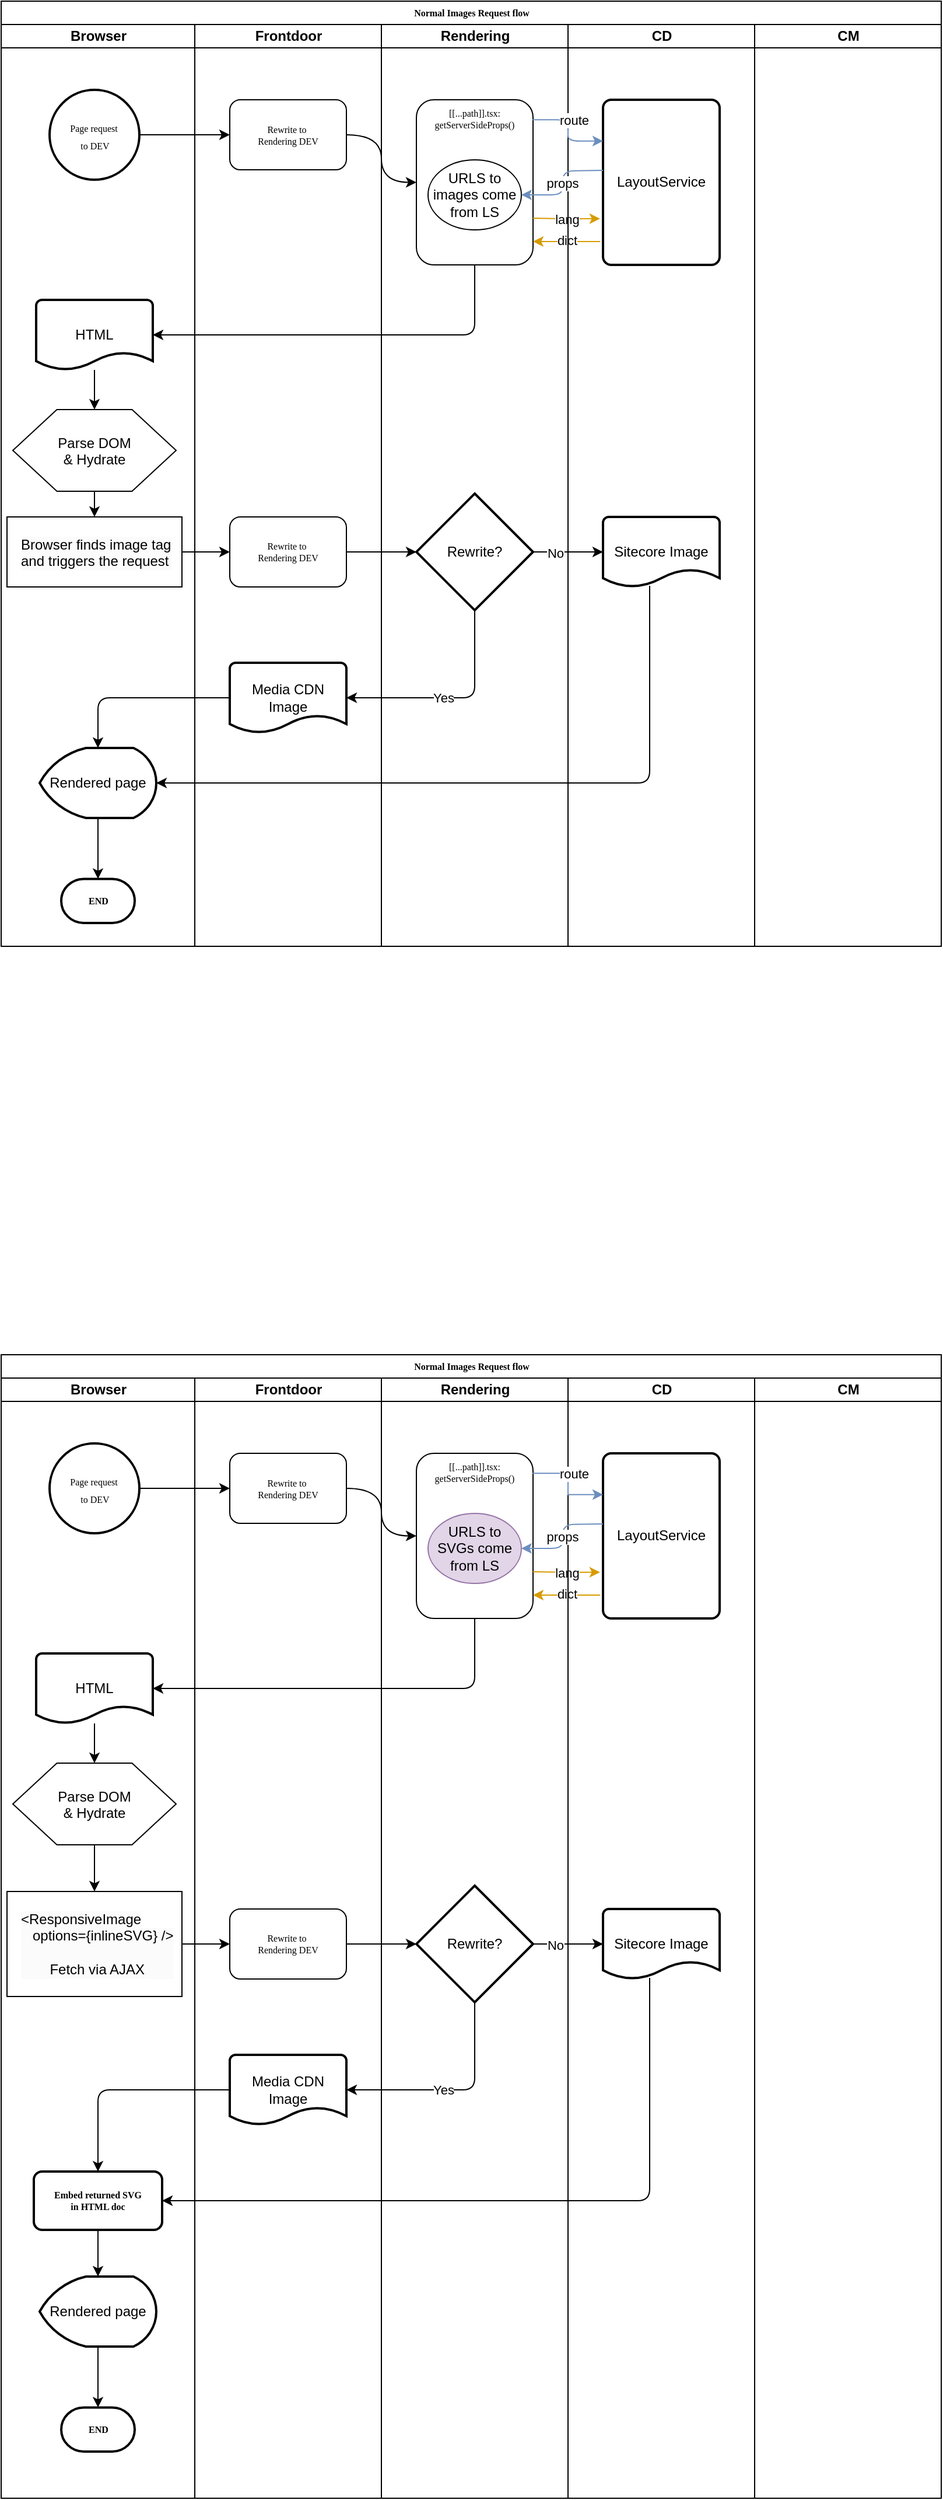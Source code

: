 <mxfile version="24.7.14">
  <diagram name="Page-1" id="74e2e168-ea6b-b213-b513-2b3c1d86103e">
    <mxGraphModel dx="1196" dy="950" grid="1" gridSize="10" guides="1" tooltips="1" connect="1" arrows="1" fold="1" page="1" pageScale="1" pageWidth="827" pageHeight="1169" background="none" math="0" shadow="0">
      <root>
        <mxCell id="0" />
        <mxCell id="1" parent="0" />
        <mxCell id="77e6c97f196da883-1" value="Normal Images Request flow" style="swimlane;html=1;childLayout=stackLayout;startSize=20;rounded=0;shadow=0;labelBackgroundColor=none;strokeWidth=1;fontFamily=Verdana;fontSize=8;align=center;" parent="1" vertex="1">
          <mxGeometry x="11" y="20" width="806" height="810" as="geometry" />
        </mxCell>
        <mxCell id="77e6c97f196da883-2" value="Browser" style="swimlane;html=1;startSize=20;" parent="77e6c97f196da883-1" vertex="1">
          <mxGeometry y="20" width="166" height="790" as="geometry" />
        </mxCell>
        <mxCell id="gTiBbDLUTEHt-P025S_j-1" value="&lt;span style=&quot;font-family: Verdana; font-size: 8px;&quot;&gt;Page request&amp;nbsp;&lt;/span&gt;&lt;div&gt;&lt;span style=&quot;font-family: Verdana; font-size: 8px;&quot;&gt;to DEV&lt;/span&gt;&lt;/div&gt;" style="strokeWidth=2;html=1;shape=mxgraph.flowchart.start_2;whiteSpace=wrap;" parent="77e6c97f196da883-2" vertex="1">
          <mxGeometry x="41.5" y="56" width="77" height="77" as="geometry" />
        </mxCell>
        <mxCell id="gTiBbDLUTEHt-P025S_j-102" style="edgeStyle=orthogonalEdgeStyle;rounded=0;orthogonalLoop=1;jettySize=auto;html=1;entryX=0.5;entryY=0;entryDx=0;entryDy=0;fontFamily=Helvetica;fontSize=12;fontColor=default;" parent="77e6c97f196da883-2" source="gTiBbDLUTEHt-P025S_j-18" target="gTiBbDLUTEHt-P025S_j-90" edge="1">
          <mxGeometry relative="1" as="geometry" />
        </mxCell>
        <mxCell id="gTiBbDLUTEHt-P025S_j-18" value="HTML" style="strokeWidth=2;html=1;shape=mxgraph.flowchart.document2;whiteSpace=wrap;size=0.25;" parent="77e6c97f196da883-2" vertex="1">
          <mxGeometry x="30" y="236" width="100" height="60" as="geometry" />
        </mxCell>
        <mxCell id="gTiBbDLUTEHt-P025S_j-96" value="" style="group" parent="77e6c97f196da883-2" vertex="1" connectable="0">
          <mxGeometry x="11" y="330" width="140" height="70" as="geometry" />
        </mxCell>
        <mxCell id="gTiBbDLUTEHt-P025S_j-90" value="" style="verticalLabelPosition=bottom;verticalAlign=top;html=1;shape=hexagon;perimeter=hexagonPerimeter2;arcSize=6;size=0.27;pointerEvents=0;align=center;fontFamily=Helvetica;fontSize=12;fontColor=default;fillColor=none;gradientColor=none;" parent="gTiBbDLUTEHt-P025S_j-96" vertex="1">
          <mxGeometry x="-1" width="140" height="70" as="geometry" />
        </mxCell>
        <mxCell id="gTiBbDLUTEHt-P025S_j-95" value="&lt;div&gt;&lt;span style=&quot;background-color: initial;&quot;&gt;Parse DOM&lt;/span&gt;&lt;br&gt;&lt;/div&gt;&lt;div&gt;&amp;amp; Hydrate&lt;/div&gt;" style="whiteSpace=wrap;html=1;pointerEvents=0;align=center;verticalAlign=top;fontFamily=Helvetica;fontSize=12;fontColor=default;fillColor=none;gradientColor=none;strokeColor=none;" parent="gTiBbDLUTEHt-P025S_j-96" vertex="1">
          <mxGeometry x="29" y="15" width="80" height="40" as="geometry" />
        </mxCell>
        <mxCell id="gTiBbDLUTEHt-P025S_j-99" value="" style="edgeStyle=orthogonalEdgeStyle;rounded=0;orthogonalLoop=1;jettySize=auto;html=1;fontFamily=Helvetica;fontSize=12;fontColor=default;" parent="77e6c97f196da883-2" source="gTiBbDLUTEHt-P025S_j-90" target="gTiBbDLUTEHt-P025S_j-98" edge="1">
          <mxGeometry relative="1" as="geometry" />
        </mxCell>
        <mxCell id="gTiBbDLUTEHt-P025S_j-101" value="" style="group;rounded=1;" parent="77e6c97f196da883-2" vertex="1" connectable="0">
          <mxGeometry x="6" y="422" width="150" height="60" as="geometry" />
        </mxCell>
        <mxCell id="gTiBbDLUTEHt-P025S_j-98" value="" style="whiteSpace=wrap;html=1;verticalAlign=top;fillColor=none;arcSize=6;pointerEvents=0;gradientColor=none;" parent="gTiBbDLUTEHt-P025S_j-101" vertex="1">
          <mxGeometry x="-1" width="150" height="60" as="geometry" />
        </mxCell>
        <mxCell id="gTiBbDLUTEHt-P025S_j-100" value="&lt;span style=&quot;color: rgb(0, 0, 0); font-family: Helvetica; font-size: 12px; font-style: normal; font-variant-ligatures: normal; font-variant-caps: normal; font-weight: 400; letter-spacing: normal; orphans: 2; text-align: left; text-indent: 0px; text-transform: none; widows: 2; word-spacing: 0px; -webkit-text-stroke-width: 0px; white-space: nowrap; background-color: rgb(251, 251, 251); text-decoration-thickness: initial; text-decoration-style: initial; text-decoration-color: initial; display: inline !important; float: none;&quot;&gt;Browser finds image tag&lt;/span&gt;&lt;div style=&quot;forced-color-adjust: none; color: rgb(0, 0, 0); font-family: Helvetica; font-size: 12px; font-style: normal; font-variant-ligatures: normal; font-variant-caps: normal; font-weight: 400; letter-spacing: normal; orphans: 2; text-align: left; text-indent: 0px; text-transform: none; widows: 2; word-spacing: 0px; -webkit-text-stroke-width: 0px; white-space: nowrap; background-color: rgb(251, 251, 251); text-decoration-thickness: initial; text-decoration-style: initial; text-decoration-color: initial;&quot;&gt;and triggers the request&lt;/div&gt;" style="text;whiteSpace=wrap;html=1;fontFamily=Helvetica;fontSize=12;fontColor=default;" parent="gTiBbDLUTEHt-P025S_j-101" vertex="1">
          <mxGeometry x="9" y="10" width="130" height="40" as="geometry" />
        </mxCell>
        <mxCell id="gTiBbDLUTEHt-P025S_j-105" value="Rendered page" style="strokeWidth=2;html=1;shape=mxgraph.flowchart.display;whiteSpace=wrap;pointerEvents=0;align=center;verticalAlign=middle;fontFamily=Helvetica;fontSize=12;fontColor=default;fillColor=none;gradientColor=none;" parent="77e6c97f196da883-2" vertex="1">
          <mxGeometry x="33" y="620" width="100" height="60" as="geometry" />
        </mxCell>
        <mxCell id="gTiBbDLUTEHt-P025S_j-112" value="END" style="strokeWidth=2;html=1;shape=mxgraph.flowchart.terminator;whiteSpace=wrap;rounded=1;shadow=0;align=center;verticalAlign=middle;fontFamily=Verdana;fontSize=8;fontColor=default;fontStyle=1;labelBackgroundColor=none;fillColor=default;" parent="77e6c97f196da883-2" vertex="1">
          <mxGeometry x="51.5" y="732.2" width="63" height="37.8" as="geometry" />
        </mxCell>
        <mxCell id="gTiBbDLUTEHt-P025S_j-113" style="edgeStyle=orthogonalEdgeStyle;rounded=1;orthogonalLoop=1;jettySize=auto;html=1;exitX=0.5;exitY=1;exitDx=0;exitDy=0;exitPerimeter=0;entryX=0.5;entryY=0;entryDx=0;entryDy=0;entryPerimeter=0;fontFamily=Verdana;fontSize=8;fontColor=default;fontStyle=1;labelBackgroundColor=none;" parent="77e6c97f196da883-2" source="gTiBbDLUTEHt-P025S_j-105" target="gTiBbDLUTEHt-P025S_j-112" edge="1">
          <mxGeometry relative="1" as="geometry" />
        </mxCell>
        <mxCell id="77e6c97f196da883-3" value="Frontdoor" style="swimlane;html=1;startSize=20;" parent="77e6c97f196da883-1" vertex="1">
          <mxGeometry x="166" y="20" width="160" height="790" as="geometry" />
        </mxCell>
        <mxCell id="77e6c97f196da883-11" value="Rewrite to&amp;nbsp;&lt;div&gt;Rendering DEV&lt;/div&gt;" style="rounded=1;whiteSpace=wrap;html=1;shadow=0;labelBackgroundColor=none;strokeWidth=1;fontFamily=Verdana;fontSize=8;align=center;" parent="77e6c97f196da883-3" vertex="1">
          <mxGeometry x="30" y="64.5" width="100" height="60" as="geometry" />
        </mxCell>
        <mxCell id="gTiBbDLUTEHt-P025S_j-32" value="Rewrite to&amp;nbsp;&lt;div&gt;Rendering DEV&lt;/div&gt;" style="rounded=1;whiteSpace=wrap;html=1;shadow=0;labelBackgroundColor=none;strokeWidth=1;fontFamily=Verdana;fontSize=8;align=center;" parent="77e6c97f196da883-3" vertex="1">
          <mxGeometry x="30" y="422" width="100" height="60" as="geometry" />
        </mxCell>
        <mxCell id="gTiBbDLUTEHt-P025S_j-37" value="Media CDN Image" style="strokeWidth=2;html=1;shape=mxgraph.flowchart.document2;whiteSpace=wrap;size=0.25;" parent="77e6c97f196da883-3" vertex="1">
          <mxGeometry x="30" y="547" width="100" height="60" as="geometry" />
        </mxCell>
        <mxCell id="77e6c97f196da883-4" value="Rendering" style="swimlane;html=1;startSize=20;" parent="77e6c97f196da883-1" vertex="1">
          <mxGeometry x="326" y="20" width="160" height="790" as="geometry" />
        </mxCell>
        <mxCell id="77e6c97f196da883-12" value="[[...path]].tsx:&lt;div&gt;getServerSideProps()&lt;/div&gt;" style="rounded=1;whiteSpace=wrap;html=1;shadow=0;labelBackgroundColor=none;strokeWidth=1;fontFamily=Verdana;fontSize=8;align=center;verticalAlign=top;" parent="77e6c97f196da883-4" vertex="1">
          <mxGeometry x="30" y="64.5" width="100" height="141.5" as="geometry" />
        </mxCell>
        <mxCell id="gTiBbDLUTEHt-P025S_j-23" value="URLS to images come from LS" style="ellipse;whiteSpace=wrap;html=1;align=center;newEdgeStyle={&quot;edgeStyle&quot;:&quot;entityRelationEdgeStyle&quot;,&quot;startArrow&quot;:&quot;none&quot;,&quot;endArrow&quot;:&quot;none&quot;,&quot;segment&quot;:10,&quot;curved&quot;:1,&quot;sourcePerimeterSpacing&quot;:0,&quot;targetPerimeterSpacing&quot;:0};treeFolding=1;treeMoving=1;" parent="77e6c97f196da883-4" vertex="1">
          <mxGeometry x="40" y="116" width="80" height="60" as="geometry" />
        </mxCell>
        <mxCell id="gTiBbDLUTEHt-P025S_j-12" style="edgeStyle=orthogonalEdgeStyle;rounded=0;orthogonalLoop=1;jettySize=auto;html=1;entryX=-0.026;entryY=0.503;entryDx=0;entryDy=0;entryPerimeter=0;fillColor=#ffe6cc;strokeColor=#d79b00;" parent="77e6c97f196da883-4" edge="1">
          <mxGeometry relative="1" as="geometry">
            <mxPoint x="130" y="166" as="sourcePoint" />
            <mxPoint x="187.4" y="166.365" as="targetPoint" />
          </mxGeometry>
        </mxCell>
        <mxCell id="gTiBbDLUTEHt-P025S_j-14" value="lang" style="edgeLabel;html=1;align=center;verticalAlign=middle;resizable=0;points=[];" parent="gTiBbDLUTEHt-P025S_j-12" vertex="1" connectable="0">
          <mxGeometry x="0.002" relative="1" as="geometry">
            <mxPoint as="offset" />
          </mxGeometry>
        </mxCell>
        <mxCell id="gTiBbDLUTEHt-P025S_j-13" style="edgeStyle=orthogonalEdgeStyle;rounded=0;orthogonalLoop=1;jettySize=auto;html=1;exitX=0;exitY=0.75;exitDx=0;exitDy=0;entryX=1.024;entryY=0.75;entryDx=0;entryDy=0;entryPerimeter=0;fillColor=#ffe6cc;strokeColor=#d79b00;" parent="77e6c97f196da883-4" edge="1">
          <mxGeometry relative="1" as="geometry">
            <mxPoint x="187.6" y="185.995" as="sourcePoint" />
            <mxPoint x="130" y="185.995" as="targetPoint" />
          </mxGeometry>
        </mxCell>
        <mxCell id="gTiBbDLUTEHt-P025S_j-15" value="dict" style="edgeLabel;html=1;align=center;verticalAlign=middle;resizable=0;points=[];" parent="gTiBbDLUTEHt-P025S_j-13" vertex="1" connectable="0">
          <mxGeometry x="-0.005" y="-1" relative="1" as="geometry">
            <mxPoint as="offset" />
          </mxGeometry>
        </mxCell>
        <mxCell id="gTiBbDLUTEHt-P025S_j-35" value="Rewrite?" style="strokeWidth=2;html=1;shape=mxgraph.flowchart.decision;whiteSpace=wrap;" parent="77e6c97f196da883-4" vertex="1">
          <mxGeometry x="30" y="402" width="100" height="100" as="geometry" />
        </mxCell>
        <mxCell id="77e6c97f196da883-5" value="CD" style="swimlane;html=1;startSize=20;" parent="77e6c97f196da883-1" vertex="1">
          <mxGeometry x="486" y="20" width="160" height="790" as="geometry" />
        </mxCell>
        <mxCell id="gTiBbDLUTEHt-P025S_j-5" value="LayoutService" style="rounded=1;whiteSpace=wrap;html=1;absoluteArcSize=1;arcSize=14;strokeWidth=2;" parent="77e6c97f196da883-5" vertex="1">
          <mxGeometry x="30" y="64.5" width="100" height="141.5" as="geometry" />
        </mxCell>
        <mxCell id="gTiBbDLUTEHt-P025S_j-10" style="edgeStyle=orthogonalEdgeStyle;rounded=1;orthogonalLoop=1;jettySize=auto;html=1;exitX=0;exitY=0.37;exitDx=0;exitDy=0;entryX=1;entryY=0.5;entryDx=0;entryDy=0;exitPerimeter=0;fillColor=#dae8fc;strokeColor=#6c8ebf;fontColor=#6C8EBF;curved=0;" parent="77e6c97f196da883-5" target="gTiBbDLUTEHt-P025S_j-23" edge="1">
          <mxGeometry relative="1" as="geometry">
            <mxPoint x="30" y="124.965" as="sourcePoint" />
            <mxPoint x="-30.5" y="125.532" as="targetPoint" />
          </mxGeometry>
        </mxCell>
        <mxCell id="gTiBbDLUTEHt-P025S_j-11" value="props" style="edgeLabel;html=1;align=center;verticalAlign=middle;resizable=0;points=[];" parent="gTiBbDLUTEHt-P025S_j-10" vertex="1" connectable="0">
          <mxGeometry x="-0.007" relative="1" as="geometry">
            <mxPoint as="offset" />
          </mxGeometry>
        </mxCell>
        <mxCell id="gTiBbDLUTEHt-P025S_j-40" value="Sitecore Image" style="strokeWidth=2;html=1;shape=mxgraph.flowchart.document2;whiteSpace=wrap;size=0.25;" parent="77e6c97f196da883-5" vertex="1">
          <mxGeometry x="30" y="422" width="100" height="60" as="geometry" />
        </mxCell>
        <mxCell id="77e6c97f196da883-6" value="CM" style="swimlane;html=1;startSize=20;" parent="77e6c97f196da883-1" vertex="1">
          <mxGeometry x="646" y="20" width="160" height="790" as="geometry" />
        </mxCell>
        <mxCell id="gTiBbDLUTEHt-P025S_j-2" style="edgeStyle=orthogonalEdgeStyle;rounded=0;orthogonalLoop=1;jettySize=auto;html=1;entryX=0;entryY=0.5;entryDx=0;entryDy=0;" parent="77e6c97f196da883-1" source="gTiBbDLUTEHt-P025S_j-1" target="77e6c97f196da883-11" edge="1">
          <mxGeometry relative="1" as="geometry" />
        </mxCell>
        <mxCell id="gTiBbDLUTEHt-P025S_j-6" style="edgeStyle=orthogonalEdgeStyle;rounded=0;orthogonalLoop=1;jettySize=auto;html=1;entryX=0;entryY=0.5;entryDx=0;entryDy=0;curved=1;" parent="77e6c97f196da883-1" source="77e6c97f196da883-11" target="77e6c97f196da883-12" edge="1">
          <mxGeometry relative="1" as="geometry" />
        </mxCell>
        <mxCell id="gTiBbDLUTEHt-P025S_j-7" style="edgeStyle=orthogonalEdgeStyle;rounded=1;orthogonalLoop=1;jettySize=auto;html=1;entryX=0;entryY=0.25;entryDx=0;entryDy=0;exitX=0.997;exitY=0.121;exitDx=0;exitDy=0;fillColor=#dae8fc;strokeColor=#6c8ebf;exitPerimeter=0;curved=0;" parent="77e6c97f196da883-1" source="77e6c97f196da883-12" target="gTiBbDLUTEHt-P025S_j-5" edge="1">
          <mxGeometry relative="1" as="geometry" />
        </mxCell>
        <mxCell id="gTiBbDLUTEHt-P025S_j-9" value="route" style="edgeLabel;html=1;align=center;verticalAlign=middle;resizable=0;points=[];" parent="gTiBbDLUTEHt-P025S_j-7" vertex="1" connectable="0">
          <mxGeometry x="-0.351" y="-1" relative="1" as="geometry">
            <mxPoint x="10" y="-1" as="offset" />
          </mxGeometry>
        </mxCell>
        <mxCell id="gTiBbDLUTEHt-P025S_j-25" style="edgeStyle=orthogonalEdgeStyle;rounded=1;orthogonalLoop=1;jettySize=auto;html=1;entryX=1;entryY=0.5;entryDx=0;entryDy=0;entryPerimeter=0;exitX=0.5;exitY=1;exitDx=0;exitDy=0;curved=0;" parent="77e6c97f196da883-1" source="77e6c97f196da883-12" target="gTiBbDLUTEHt-P025S_j-18" edge="1">
          <mxGeometry relative="1" as="geometry" />
        </mxCell>
        <mxCell id="gTiBbDLUTEHt-P025S_j-36" style="edgeStyle=orthogonalEdgeStyle;rounded=0;orthogonalLoop=1;jettySize=auto;html=1;entryX=0;entryY=0.5;entryDx=0;entryDy=0;entryPerimeter=0;" parent="77e6c97f196da883-1" source="gTiBbDLUTEHt-P025S_j-32" target="gTiBbDLUTEHt-P025S_j-35" edge="1">
          <mxGeometry relative="1" as="geometry" />
        </mxCell>
        <mxCell id="gTiBbDLUTEHt-P025S_j-38" style="edgeStyle=orthogonalEdgeStyle;rounded=1;orthogonalLoop=1;jettySize=auto;html=1;entryX=1;entryY=0.5;entryDx=0;entryDy=0;entryPerimeter=0;exitX=0.5;exitY=1;exitDx=0;exitDy=0;exitPerimeter=0;curved=0;" parent="77e6c97f196da883-1" source="gTiBbDLUTEHt-P025S_j-35" target="gTiBbDLUTEHt-P025S_j-37" edge="1">
          <mxGeometry relative="1" as="geometry" />
        </mxCell>
        <mxCell id="gTiBbDLUTEHt-P025S_j-45" value="Yes" style="edgeLabel;html=1;align=center;verticalAlign=middle;resizable=0;points=[];" parent="gTiBbDLUTEHt-P025S_j-38" vertex="1" connectable="0">
          <mxGeometry x="-0.124" relative="1" as="geometry">
            <mxPoint x="-21" as="offset" />
          </mxGeometry>
        </mxCell>
        <mxCell id="gTiBbDLUTEHt-P025S_j-43" style="edgeStyle=orthogonalEdgeStyle;rounded=0;orthogonalLoop=1;jettySize=auto;html=1;entryX=0;entryY=0.5;entryDx=0;entryDy=0;entryPerimeter=0;" parent="77e6c97f196da883-1" source="gTiBbDLUTEHt-P025S_j-35" target="gTiBbDLUTEHt-P025S_j-40" edge="1">
          <mxGeometry relative="1" as="geometry" />
        </mxCell>
        <mxCell id="gTiBbDLUTEHt-P025S_j-46" value="No" style="edgeLabel;html=1;align=center;verticalAlign=middle;resizable=0;points=[];" parent="gTiBbDLUTEHt-P025S_j-43" vertex="1" connectable="0">
          <mxGeometry x="-0.367" y="-1" relative="1" as="geometry">
            <mxPoint as="offset" />
          </mxGeometry>
        </mxCell>
        <mxCell id="gTiBbDLUTEHt-P025S_j-104" style="edgeStyle=orthogonalEdgeStyle;rounded=0;orthogonalLoop=1;jettySize=auto;html=1;exitX=1;exitY=0.5;exitDx=0;exitDy=0;entryX=0;entryY=0.5;entryDx=0;entryDy=0;fontFamily=Helvetica;fontSize=12;fontColor=default;" parent="77e6c97f196da883-1" source="gTiBbDLUTEHt-P025S_j-98" target="gTiBbDLUTEHt-P025S_j-32" edge="1">
          <mxGeometry relative="1" as="geometry" />
        </mxCell>
        <mxCell id="gTiBbDLUTEHt-P025S_j-106" style="edgeStyle=orthogonalEdgeStyle;rounded=1;orthogonalLoop=1;jettySize=auto;html=1;entryX=0.5;entryY=0;entryDx=0;entryDy=0;entryPerimeter=0;fontFamily=Helvetica;fontSize=12;fontColor=default;curved=0;" parent="77e6c97f196da883-1" source="gTiBbDLUTEHt-P025S_j-37" target="gTiBbDLUTEHt-P025S_j-105" edge="1">
          <mxGeometry relative="1" as="geometry" />
        </mxCell>
        <mxCell id="gTiBbDLUTEHt-P025S_j-107" style="edgeStyle=orthogonalEdgeStyle;rounded=1;orthogonalLoop=1;jettySize=auto;html=1;entryX=1;entryY=0.5;entryDx=0;entryDy=0;entryPerimeter=0;fontFamily=Helvetica;fontSize=12;fontColor=default;exitX=0.4;exitY=0.983;exitDx=0;exitDy=0;exitPerimeter=0;curved=0;" parent="77e6c97f196da883-1" source="gTiBbDLUTEHt-P025S_j-40" target="gTiBbDLUTEHt-P025S_j-105" edge="1">
          <mxGeometry relative="1" as="geometry" />
        </mxCell>
        <mxCell id="gTiBbDLUTEHt-P025S_j-160" value="Normal Images Request flow" style="swimlane;html=1;childLayout=stackLayout;startSize=20;rounded=0;shadow=0;labelBackgroundColor=none;strokeWidth=1;fontFamily=Verdana;fontSize=8;align=center;" parent="1" vertex="1">
          <mxGeometry x="11" y="1180" width="806" height="980" as="geometry" />
        </mxCell>
        <mxCell id="gTiBbDLUTEHt-P025S_j-161" value="Browser" style="swimlane;html=1;startSize=20;" parent="gTiBbDLUTEHt-P025S_j-160" vertex="1">
          <mxGeometry y="20" width="166" height="960" as="geometry" />
        </mxCell>
        <mxCell id="gTiBbDLUTEHt-P025S_j-162" value="&lt;span style=&quot;font-family: Verdana; font-size: 8px;&quot;&gt;Page request&amp;nbsp;&lt;/span&gt;&lt;div&gt;&lt;span style=&quot;font-family: Verdana; font-size: 8px;&quot;&gt;to DEV&lt;/span&gt;&lt;/div&gt;" style="strokeWidth=2;html=1;shape=mxgraph.flowchart.start_2;whiteSpace=wrap;" parent="gTiBbDLUTEHt-P025S_j-161" vertex="1">
          <mxGeometry x="41.5" y="56" width="77" height="77" as="geometry" />
        </mxCell>
        <mxCell id="gTiBbDLUTEHt-P025S_j-163" style="edgeStyle=orthogonalEdgeStyle;rounded=0;orthogonalLoop=1;jettySize=auto;html=1;entryX=0.5;entryY=0;entryDx=0;entryDy=0;fontFamily=Helvetica;fontSize=12;fontColor=default;" parent="gTiBbDLUTEHt-P025S_j-161" source="gTiBbDLUTEHt-P025S_j-164" target="gTiBbDLUTEHt-P025S_j-166" edge="1">
          <mxGeometry relative="1" as="geometry" />
        </mxCell>
        <mxCell id="gTiBbDLUTEHt-P025S_j-164" value="HTML" style="strokeWidth=2;html=1;shape=mxgraph.flowchart.document2;whiteSpace=wrap;size=0.25;" parent="gTiBbDLUTEHt-P025S_j-161" vertex="1">
          <mxGeometry x="30" y="236" width="100" height="60" as="geometry" />
        </mxCell>
        <mxCell id="gTiBbDLUTEHt-P025S_j-165" value="" style="group" parent="gTiBbDLUTEHt-P025S_j-161" vertex="1" connectable="0">
          <mxGeometry x="11" y="330" width="140" height="70" as="geometry" />
        </mxCell>
        <mxCell id="gTiBbDLUTEHt-P025S_j-166" value="" style="verticalLabelPosition=bottom;verticalAlign=top;html=1;shape=hexagon;perimeter=hexagonPerimeter2;arcSize=6;size=0.27;pointerEvents=0;align=center;fontFamily=Helvetica;fontSize=12;fontColor=default;fillColor=none;gradientColor=none;" parent="gTiBbDLUTEHt-P025S_j-165" vertex="1">
          <mxGeometry x="-1" width="140" height="70" as="geometry" />
        </mxCell>
        <mxCell id="gTiBbDLUTEHt-P025S_j-167" value="&lt;div&gt;&lt;span style=&quot;background-color: initial;&quot;&gt;Parse DOM&lt;/span&gt;&lt;br&gt;&lt;/div&gt;&lt;div&gt;&amp;amp; Hydrate&lt;/div&gt;" style="whiteSpace=wrap;html=1;pointerEvents=0;align=center;verticalAlign=top;fontFamily=Helvetica;fontSize=12;fontColor=default;fillColor=none;gradientColor=none;strokeColor=none;" parent="gTiBbDLUTEHt-P025S_j-165" vertex="1">
          <mxGeometry x="29" y="15" width="80" height="40" as="geometry" />
        </mxCell>
        <mxCell id="gTiBbDLUTEHt-P025S_j-169" value="" style="group;rounded=1;" parent="gTiBbDLUTEHt-P025S_j-161" vertex="1" connectable="0">
          <mxGeometry x="6" y="440" width="150" height="90" as="geometry" />
        </mxCell>
        <mxCell id="gTiBbDLUTEHt-P025S_j-170" value="" style="whiteSpace=wrap;html=1;verticalAlign=top;fillColor=none;arcSize=6;pointerEvents=0;gradientColor=none;" parent="gTiBbDLUTEHt-P025S_j-169" vertex="1">
          <mxGeometry x="-1" width="150" height="90" as="geometry" />
        </mxCell>
        <mxCell id="gTiBbDLUTEHt-P025S_j-171" value="&lt;span style=&quot;color: rgb(0, 0, 0); font-family: Helvetica; font-size: 12px; font-style: normal; font-variant-ligatures: normal; font-variant-caps: normal; font-weight: 400; letter-spacing: normal; orphans: 2; text-align: left; text-indent: 0px; text-transform: none; widows: 2; word-spacing: 0px; -webkit-text-stroke-width: 0px; white-space: nowrap; background-color: rgb(251, 251, 251); text-decoration-thickness: initial; text-decoration-style: initial; text-decoration-color: initial; display: inline !important; float: none;&quot;&gt;&amp;lt;ResponsiveImage&lt;/span&gt;&lt;div style=&quot;forced-color-adjust: none; color: rgb(0, 0, 0); font-family: Helvetica; font-size: 12px; font-style: normal; font-variant-ligatures: normal; font-variant-caps: normal; font-weight: 400; letter-spacing: normal; orphans: 2; text-align: left; text-indent: 0px; text-transform: none; widows: 2; word-spacing: 0px; -webkit-text-stroke-width: 0px; white-space: nowrap; background-color: rgb(251, 251, 251); text-decoration-thickness: initial; text-decoration-style: initial; text-decoration-color: initial;&quot;&gt;&amp;nbsp; &amp;nbsp;options={inlineSVG} /&amp;gt;&lt;/div&gt;&lt;div style=&quot;forced-color-adjust: none; color: rgb(0, 0, 0); font-family: Helvetica; font-size: 12px; font-style: normal; font-variant-ligatures: normal; font-variant-caps: normal; font-weight: 400; letter-spacing: normal; orphans: 2; text-align: left; text-indent: 0px; text-transform: none; widows: 2; word-spacing: 0px; -webkit-text-stroke-width: 0px; white-space: nowrap; background-color: rgb(251, 251, 251); text-decoration-thickness: initial; text-decoration-style: initial; text-decoration-color: initial;&quot;&gt;&lt;br&gt;&lt;/div&gt;&lt;div style=&quot;text-align: center; forced-color-adjust: none; color: rgb(0, 0, 0); font-family: Helvetica; font-size: 12px; font-style: normal; font-variant-ligatures: normal; font-variant-caps: normal; font-weight: 400; letter-spacing: normal; orphans: 2; text-indent: 0px; text-transform: none; widows: 2; word-spacing: 0px; -webkit-text-stroke-width: 0px; white-space: nowrap; background-color: rgb(251, 251, 251); text-decoration-thickness: initial; text-decoration-style: initial; text-decoration-color: initial;&quot;&gt;Fetch via AJAX&lt;/div&gt;" style="text;whiteSpace=wrap;html=1;fontFamily=Helvetica;fontSize=12;fontColor=default;" parent="gTiBbDLUTEHt-P025S_j-169" vertex="1">
          <mxGeometry x="9" y="10" width="130" height="40" as="geometry" />
        </mxCell>
        <mxCell id="gTiBbDLUTEHt-P025S_j-172" value="Rendered page" style="strokeWidth=2;html=1;shape=mxgraph.flowchart.display;whiteSpace=wrap;pointerEvents=0;align=center;verticalAlign=middle;fontFamily=Helvetica;fontSize=12;fontColor=default;fillColor=none;gradientColor=none;" parent="gTiBbDLUTEHt-P025S_j-161" vertex="1">
          <mxGeometry x="33" y="770" width="100" height="60" as="geometry" />
        </mxCell>
        <mxCell id="gTiBbDLUTEHt-P025S_j-173" value="END" style="strokeWidth=2;html=1;shape=mxgraph.flowchart.terminator;whiteSpace=wrap;rounded=1;shadow=0;align=center;verticalAlign=middle;fontFamily=Verdana;fontSize=8;fontColor=default;fontStyle=1;labelBackgroundColor=none;fillColor=default;" parent="gTiBbDLUTEHt-P025S_j-161" vertex="1">
          <mxGeometry x="51.5" y="882.2" width="63" height="37.8" as="geometry" />
        </mxCell>
        <mxCell id="gTiBbDLUTEHt-P025S_j-174" style="edgeStyle=orthogonalEdgeStyle;rounded=1;orthogonalLoop=1;jettySize=auto;html=1;exitX=0.5;exitY=1;exitDx=0;exitDy=0;exitPerimeter=0;entryX=0.5;entryY=0;entryDx=0;entryDy=0;entryPerimeter=0;fontFamily=Verdana;fontSize=8;fontColor=default;fontStyle=1;labelBackgroundColor=none;" parent="gTiBbDLUTEHt-P025S_j-161" source="gTiBbDLUTEHt-P025S_j-172" target="gTiBbDLUTEHt-P025S_j-173" edge="1">
          <mxGeometry relative="1" as="geometry" />
        </mxCell>
        <mxCell id="gTiBbDLUTEHt-P025S_j-206" style="edgeStyle=orthogonalEdgeStyle;rounded=1;orthogonalLoop=1;jettySize=auto;html=1;entryX=0.5;entryY=0;entryDx=0;entryDy=0;fontFamily=Verdana;fontSize=8;fontColor=default;fontStyle=1;labelBackgroundColor=none;" parent="gTiBbDLUTEHt-P025S_j-161" source="gTiBbDLUTEHt-P025S_j-166" target="gTiBbDLUTEHt-P025S_j-170" edge="1">
          <mxGeometry relative="1" as="geometry" />
        </mxCell>
        <mxCell id="gTiBbDLUTEHt-P025S_j-208" value="Embed returned SVG&lt;div&gt;in HTML doc&lt;/div&gt;" style="rounded=1;whiteSpace=wrap;html=1;absoluteArcSize=1;arcSize=14;strokeWidth=2;shadow=0;align=center;verticalAlign=middle;fontFamily=Verdana;fontSize=8;fontColor=default;fontStyle=1;labelBackgroundColor=none;fillColor=default;" parent="gTiBbDLUTEHt-P025S_j-161" vertex="1">
          <mxGeometry x="28" y="680" width="110" height="50" as="geometry" />
        </mxCell>
        <mxCell id="gTiBbDLUTEHt-P025S_j-211" style="edgeStyle=orthogonalEdgeStyle;rounded=1;orthogonalLoop=1;jettySize=auto;html=1;entryX=0.5;entryY=0;entryDx=0;entryDy=0;entryPerimeter=0;fontFamily=Verdana;fontSize=8;fontColor=default;fontStyle=1;labelBackgroundColor=none;" parent="gTiBbDLUTEHt-P025S_j-161" source="gTiBbDLUTEHt-P025S_j-208" target="gTiBbDLUTEHt-P025S_j-172" edge="1">
          <mxGeometry relative="1" as="geometry" />
        </mxCell>
        <mxCell id="gTiBbDLUTEHt-P025S_j-175" value="Frontdoor" style="swimlane;html=1;startSize=20;" parent="gTiBbDLUTEHt-P025S_j-160" vertex="1">
          <mxGeometry x="166" y="20" width="160" height="960" as="geometry" />
        </mxCell>
        <mxCell id="gTiBbDLUTEHt-P025S_j-176" value="Rewrite to&amp;nbsp;&lt;div&gt;Rendering DEV&lt;/div&gt;" style="rounded=1;whiteSpace=wrap;html=1;shadow=0;labelBackgroundColor=none;strokeWidth=1;fontFamily=Verdana;fontSize=8;align=center;" parent="gTiBbDLUTEHt-P025S_j-175" vertex="1">
          <mxGeometry x="30" y="64.5" width="100" height="60" as="geometry" />
        </mxCell>
        <mxCell id="gTiBbDLUTEHt-P025S_j-177" value="Rewrite to&amp;nbsp;&lt;div&gt;Rendering DEV&lt;/div&gt;" style="rounded=1;whiteSpace=wrap;html=1;shadow=0;labelBackgroundColor=none;strokeWidth=1;fontFamily=Verdana;fontSize=8;align=center;" parent="gTiBbDLUTEHt-P025S_j-175" vertex="1">
          <mxGeometry x="30" y="455" width="100" height="60" as="geometry" />
        </mxCell>
        <mxCell id="gTiBbDLUTEHt-P025S_j-178" value="Media CDN Image" style="strokeWidth=2;html=1;shape=mxgraph.flowchart.document2;whiteSpace=wrap;size=0.25;" parent="gTiBbDLUTEHt-P025S_j-175" vertex="1">
          <mxGeometry x="30" y="580" width="100" height="60" as="geometry" />
        </mxCell>
        <mxCell id="gTiBbDLUTEHt-P025S_j-179" value="Rendering" style="swimlane;html=1;startSize=20;" parent="gTiBbDLUTEHt-P025S_j-160" vertex="1">
          <mxGeometry x="326" y="20" width="160" height="960" as="geometry" />
        </mxCell>
        <mxCell id="gTiBbDLUTEHt-P025S_j-180" value="[[...path]].tsx:&lt;div&gt;getServerSideProps()&lt;/div&gt;" style="rounded=1;whiteSpace=wrap;html=1;shadow=0;labelBackgroundColor=none;strokeWidth=1;fontFamily=Verdana;fontSize=8;align=center;verticalAlign=top;" parent="gTiBbDLUTEHt-P025S_j-179" vertex="1">
          <mxGeometry x="30" y="64.5" width="100" height="141.5" as="geometry" />
        </mxCell>
        <mxCell id="gTiBbDLUTEHt-P025S_j-181" value="URLS to SVGs come from LS" style="ellipse;whiteSpace=wrap;html=1;align=center;newEdgeStyle={&quot;edgeStyle&quot;:&quot;entityRelationEdgeStyle&quot;,&quot;startArrow&quot;:&quot;none&quot;,&quot;endArrow&quot;:&quot;none&quot;,&quot;segment&quot;:10,&quot;curved&quot;:1,&quot;sourcePerimeterSpacing&quot;:0,&quot;targetPerimeterSpacing&quot;:0};treeFolding=1;treeMoving=1;fillColor=#e1d5e7;strokeColor=#9673a6;" parent="gTiBbDLUTEHt-P025S_j-179" vertex="1">
          <mxGeometry x="40" y="116" width="80" height="60" as="geometry" />
        </mxCell>
        <mxCell id="gTiBbDLUTEHt-P025S_j-182" style="edgeStyle=orthogonalEdgeStyle;rounded=0;orthogonalLoop=1;jettySize=auto;html=1;entryX=-0.026;entryY=0.503;entryDx=0;entryDy=0;entryPerimeter=0;fillColor=#ffe6cc;strokeColor=#d79b00;" parent="gTiBbDLUTEHt-P025S_j-179" edge="1">
          <mxGeometry relative="1" as="geometry">
            <mxPoint x="130" y="166" as="sourcePoint" />
            <mxPoint x="187.4" y="166.365" as="targetPoint" />
          </mxGeometry>
        </mxCell>
        <mxCell id="gTiBbDLUTEHt-P025S_j-183" value="lang" style="edgeLabel;html=1;align=center;verticalAlign=middle;resizable=0;points=[];" parent="gTiBbDLUTEHt-P025S_j-182" vertex="1" connectable="0">
          <mxGeometry x="0.002" relative="1" as="geometry">
            <mxPoint as="offset" />
          </mxGeometry>
        </mxCell>
        <mxCell id="gTiBbDLUTEHt-P025S_j-184" style="edgeStyle=orthogonalEdgeStyle;rounded=0;orthogonalLoop=1;jettySize=auto;html=1;exitX=0;exitY=0.75;exitDx=0;exitDy=0;entryX=1.024;entryY=0.75;entryDx=0;entryDy=0;entryPerimeter=0;fillColor=#ffe6cc;strokeColor=#d79b00;" parent="gTiBbDLUTEHt-P025S_j-179" edge="1">
          <mxGeometry relative="1" as="geometry">
            <mxPoint x="187.6" y="185.995" as="sourcePoint" />
            <mxPoint x="130" y="185.995" as="targetPoint" />
          </mxGeometry>
        </mxCell>
        <mxCell id="gTiBbDLUTEHt-P025S_j-185" value="dict" style="edgeLabel;html=1;align=center;verticalAlign=middle;resizable=0;points=[];" parent="gTiBbDLUTEHt-P025S_j-184" vertex="1" connectable="0">
          <mxGeometry x="-0.005" y="-1" relative="1" as="geometry">
            <mxPoint as="offset" />
          </mxGeometry>
        </mxCell>
        <mxCell id="gTiBbDLUTEHt-P025S_j-186" value="Rewrite?" style="strokeWidth=2;html=1;shape=mxgraph.flowchart.decision;whiteSpace=wrap;" parent="gTiBbDLUTEHt-P025S_j-179" vertex="1">
          <mxGeometry x="30" y="435" width="100" height="100" as="geometry" />
        </mxCell>
        <mxCell id="gTiBbDLUTEHt-P025S_j-187" value="CD" style="swimlane;html=1;startSize=20;" parent="gTiBbDLUTEHt-P025S_j-160" vertex="1">
          <mxGeometry x="486" y="20" width="160" height="960" as="geometry" />
        </mxCell>
        <mxCell id="gTiBbDLUTEHt-P025S_j-188" value="LayoutService" style="rounded=1;whiteSpace=wrap;html=1;absoluteArcSize=1;arcSize=14;strokeWidth=2;" parent="gTiBbDLUTEHt-P025S_j-187" vertex="1">
          <mxGeometry x="30" y="64.5" width="100" height="141.5" as="geometry" />
        </mxCell>
        <mxCell id="gTiBbDLUTEHt-P025S_j-189" style="edgeStyle=orthogonalEdgeStyle;rounded=1;orthogonalLoop=1;jettySize=auto;html=1;exitX=0;exitY=0.37;exitDx=0;exitDy=0;entryX=1;entryY=0.5;entryDx=0;entryDy=0;exitPerimeter=0;fillColor=#dae8fc;strokeColor=#6c8ebf;fontColor=#6C8EBF;curved=0;" parent="gTiBbDLUTEHt-P025S_j-187" target="gTiBbDLUTEHt-P025S_j-181" edge="1">
          <mxGeometry relative="1" as="geometry">
            <mxPoint x="30" y="124.965" as="sourcePoint" />
            <mxPoint x="-30.5" y="125.532" as="targetPoint" />
          </mxGeometry>
        </mxCell>
        <mxCell id="gTiBbDLUTEHt-P025S_j-190" value="props" style="edgeLabel;html=1;align=center;verticalAlign=middle;resizable=0;points=[];" parent="gTiBbDLUTEHt-P025S_j-189" vertex="1" connectable="0">
          <mxGeometry x="-0.007" relative="1" as="geometry">
            <mxPoint as="offset" />
          </mxGeometry>
        </mxCell>
        <mxCell id="gTiBbDLUTEHt-P025S_j-191" value="Sitecore Image" style="strokeWidth=2;html=1;shape=mxgraph.flowchart.document2;whiteSpace=wrap;size=0.25;" parent="gTiBbDLUTEHt-P025S_j-187" vertex="1">
          <mxGeometry x="30" y="455" width="100" height="60" as="geometry" />
        </mxCell>
        <mxCell id="gTiBbDLUTEHt-P025S_j-192" value="CM" style="swimlane;html=1;startSize=20;" parent="gTiBbDLUTEHt-P025S_j-160" vertex="1">
          <mxGeometry x="646" y="20" width="160" height="960" as="geometry" />
        </mxCell>
        <mxCell id="gTiBbDLUTEHt-P025S_j-193" style="edgeStyle=orthogonalEdgeStyle;rounded=0;orthogonalLoop=1;jettySize=auto;html=1;entryX=0;entryY=0.5;entryDx=0;entryDy=0;" parent="gTiBbDLUTEHt-P025S_j-160" source="gTiBbDLUTEHt-P025S_j-162" target="gTiBbDLUTEHt-P025S_j-176" edge="1">
          <mxGeometry relative="1" as="geometry" />
        </mxCell>
        <mxCell id="gTiBbDLUTEHt-P025S_j-194" style="edgeStyle=orthogonalEdgeStyle;rounded=0;orthogonalLoop=1;jettySize=auto;html=1;entryX=0;entryY=0.5;entryDx=0;entryDy=0;curved=1;" parent="gTiBbDLUTEHt-P025S_j-160" source="gTiBbDLUTEHt-P025S_j-176" target="gTiBbDLUTEHt-P025S_j-180" edge="1">
          <mxGeometry relative="1" as="geometry" />
        </mxCell>
        <mxCell id="gTiBbDLUTEHt-P025S_j-195" style="edgeStyle=orthogonalEdgeStyle;rounded=0;orthogonalLoop=1;jettySize=auto;html=1;entryX=0;entryY=0.25;entryDx=0;entryDy=0;exitX=0.997;exitY=0.121;exitDx=0;exitDy=0;fillColor=#dae8fc;strokeColor=#6c8ebf;exitPerimeter=0;" parent="gTiBbDLUTEHt-P025S_j-160" source="gTiBbDLUTEHt-P025S_j-180" target="gTiBbDLUTEHt-P025S_j-188" edge="1">
          <mxGeometry relative="1" as="geometry" />
        </mxCell>
        <mxCell id="gTiBbDLUTEHt-P025S_j-196" value="route" style="edgeLabel;html=1;align=center;verticalAlign=middle;resizable=0;points=[];" parent="gTiBbDLUTEHt-P025S_j-195" vertex="1" connectable="0">
          <mxGeometry x="-0.351" y="-1" relative="1" as="geometry">
            <mxPoint x="10" y="-1" as="offset" />
          </mxGeometry>
        </mxCell>
        <mxCell id="gTiBbDLUTEHt-P025S_j-197" style="edgeStyle=orthogonalEdgeStyle;rounded=1;orthogonalLoop=1;jettySize=auto;html=1;entryX=1;entryY=0.5;entryDx=0;entryDy=0;entryPerimeter=0;exitX=0.5;exitY=1;exitDx=0;exitDy=0;curved=0;" parent="gTiBbDLUTEHt-P025S_j-160" source="gTiBbDLUTEHt-P025S_j-180" target="gTiBbDLUTEHt-P025S_j-164" edge="1">
          <mxGeometry relative="1" as="geometry" />
        </mxCell>
        <mxCell id="gTiBbDLUTEHt-P025S_j-198" style="edgeStyle=orthogonalEdgeStyle;rounded=0;orthogonalLoop=1;jettySize=auto;html=1;entryX=0;entryY=0.5;entryDx=0;entryDy=0;entryPerimeter=0;" parent="gTiBbDLUTEHt-P025S_j-160" source="gTiBbDLUTEHt-P025S_j-177" target="gTiBbDLUTEHt-P025S_j-186" edge="1">
          <mxGeometry relative="1" as="geometry" />
        </mxCell>
        <mxCell id="gTiBbDLUTEHt-P025S_j-199" style="edgeStyle=orthogonalEdgeStyle;rounded=1;orthogonalLoop=1;jettySize=auto;html=1;entryX=1;entryY=0.5;entryDx=0;entryDy=0;entryPerimeter=0;exitX=0.5;exitY=1;exitDx=0;exitDy=0;exitPerimeter=0;curved=0;" parent="gTiBbDLUTEHt-P025S_j-160" source="gTiBbDLUTEHt-P025S_j-186" target="gTiBbDLUTEHt-P025S_j-178" edge="1">
          <mxGeometry relative="1" as="geometry" />
        </mxCell>
        <mxCell id="gTiBbDLUTEHt-P025S_j-200" value="Yes" style="edgeLabel;html=1;align=center;verticalAlign=middle;resizable=0;points=[];" parent="gTiBbDLUTEHt-P025S_j-199" vertex="1" connectable="0">
          <mxGeometry x="-0.124" relative="1" as="geometry">
            <mxPoint x="-21" as="offset" />
          </mxGeometry>
        </mxCell>
        <mxCell id="gTiBbDLUTEHt-P025S_j-201" style="edgeStyle=orthogonalEdgeStyle;rounded=0;orthogonalLoop=1;jettySize=auto;html=1;entryX=0;entryY=0.5;entryDx=0;entryDy=0;entryPerimeter=0;" parent="gTiBbDLUTEHt-P025S_j-160" source="gTiBbDLUTEHt-P025S_j-186" target="gTiBbDLUTEHt-P025S_j-191" edge="1">
          <mxGeometry relative="1" as="geometry" />
        </mxCell>
        <mxCell id="gTiBbDLUTEHt-P025S_j-202" value="No" style="edgeLabel;html=1;align=center;verticalAlign=middle;resizable=0;points=[];" parent="gTiBbDLUTEHt-P025S_j-201" vertex="1" connectable="0">
          <mxGeometry x="-0.367" y="-1" relative="1" as="geometry">
            <mxPoint as="offset" />
          </mxGeometry>
        </mxCell>
        <mxCell id="gTiBbDLUTEHt-P025S_j-203" style="edgeStyle=orthogonalEdgeStyle;rounded=0;orthogonalLoop=1;jettySize=auto;html=1;exitX=1;exitY=0.5;exitDx=0;exitDy=0;entryX=0;entryY=0.5;entryDx=0;entryDy=0;fontFamily=Helvetica;fontSize=12;fontColor=default;" parent="gTiBbDLUTEHt-P025S_j-160" source="gTiBbDLUTEHt-P025S_j-170" target="gTiBbDLUTEHt-P025S_j-177" edge="1">
          <mxGeometry relative="1" as="geometry" />
        </mxCell>
        <mxCell id="gTiBbDLUTEHt-P025S_j-209" style="edgeStyle=orthogonalEdgeStyle;rounded=1;orthogonalLoop=1;jettySize=auto;html=1;entryX=0.5;entryY=0;entryDx=0;entryDy=0;fontFamily=Verdana;fontSize=8;fontColor=default;fontStyle=1;labelBackgroundColor=none;" parent="gTiBbDLUTEHt-P025S_j-160" source="gTiBbDLUTEHt-P025S_j-178" target="gTiBbDLUTEHt-P025S_j-208" edge="1">
          <mxGeometry relative="1" as="geometry" />
        </mxCell>
        <mxCell id="gTiBbDLUTEHt-P025S_j-210" style="edgeStyle=orthogonalEdgeStyle;rounded=1;orthogonalLoop=1;jettySize=auto;html=1;entryX=1;entryY=0.5;entryDx=0;entryDy=0;fontFamily=Verdana;fontSize=8;fontColor=default;fontStyle=1;labelBackgroundColor=none;exitX=0.4;exitY=0.983;exitDx=0;exitDy=0;exitPerimeter=0;" parent="gTiBbDLUTEHt-P025S_j-160" source="gTiBbDLUTEHt-P025S_j-191" target="gTiBbDLUTEHt-P025S_j-208" edge="1">
          <mxGeometry relative="1" as="geometry" />
        </mxCell>
      </root>
    </mxGraphModel>
  </diagram>
</mxfile>
